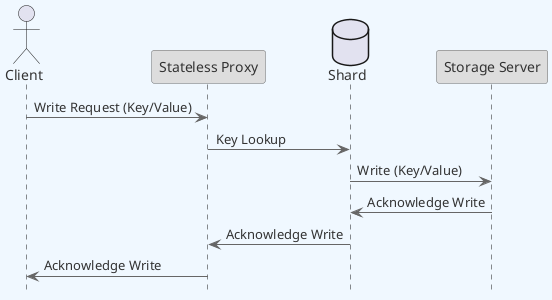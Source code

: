 @startuml TXFlow
skinparam backgroundColor #F0F8FF
skinparam defaultFontColor #333333
skinparam arrowColor #666666

' Define borders for all elements
skinparam entity {
  BorderColor #666666
  BackgroundColor #DDDDDD
}

skinparam control {
  BorderColor #666666
  BackgroundColor #DDDDDD
}

skinparam participant {
  BorderColor #666666
  BackgroundColor #DDDDDD
}



hide footbox
skinparam ParticipantPadding 15
skinparam BoxPadding 10

actor Client
participant "Stateless Proxy" as Proxy
database "Shard" as Shard
participant "Storage Server" as Storage

Client -> Proxy : Write Request (Key/Value)
Proxy -> Shard : Key Lookup
Shard -> Storage : Write (Key/Value)
Storage -> Shard : Acknowledge Write
Shard -> Proxy : Acknowledge Write
Proxy -> Client : Acknowledge Write

@enduml
